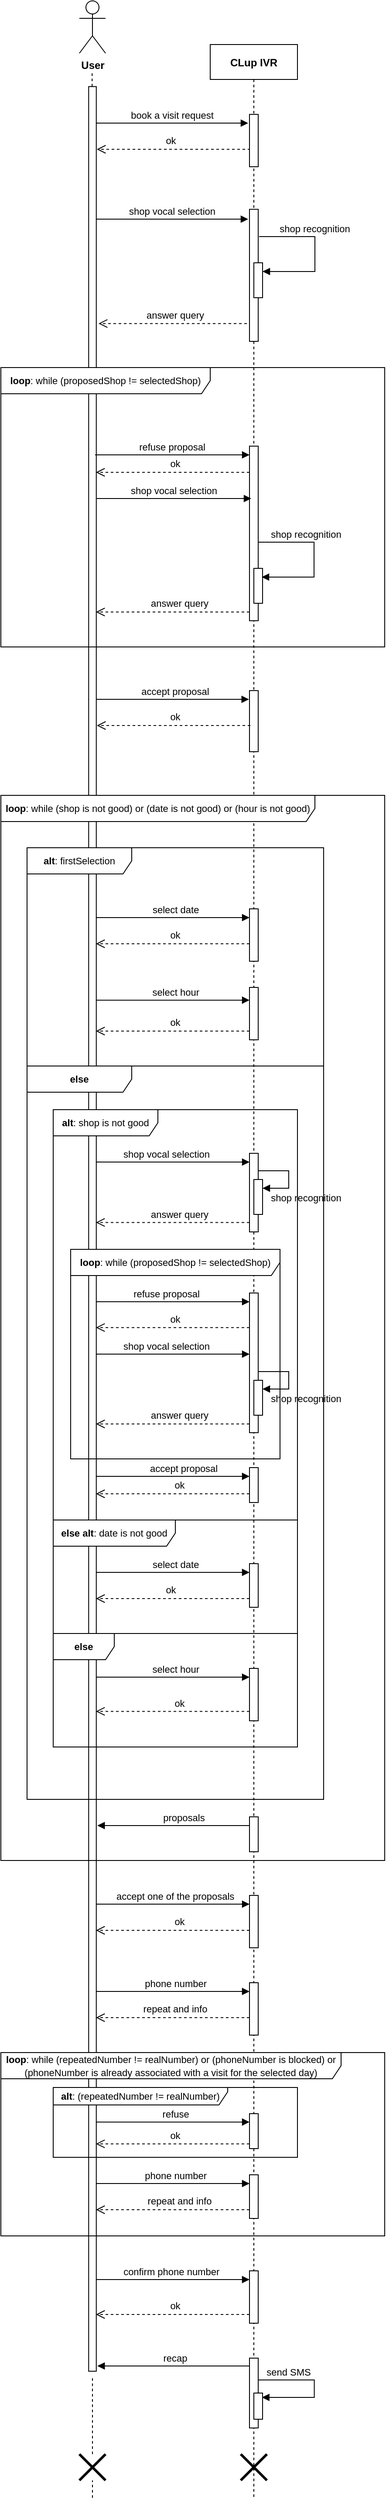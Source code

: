 <mxfile version="13.10.9" type="device"><diagram id="kgpKYQtTHZ0yAKxKKP6v" name="Page-1"><mxGraphModel dx="868" dy="448" grid="1" gridSize="10" guides="1" tooltips="1" connect="1" arrows="1" fold="1" page="1" pageScale="1" pageWidth="850" pageHeight="1100" math="0" shadow="0"><root><mxCell id="0"/><mxCell id="1" parent="0"/><mxCell id="GUYfL5m71T7qdWZlbcc0-11" value="phone number" style="verticalAlign=bottom;endArrow=block;shadow=0;strokeWidth=1;entryX=0.05;entryY=1.06;entryDx=0;entryDy=0;entryPerimeter=0;" parent="1" edge="1"><mxGeometry x="0.085" relative="1" as="geometry"><mxPoint x="160.6" y="2540" as="sourcePoint"/><mxPoint x="345" y="2540" as="targetPoint"/><Array as="points"><mxPoint x="210.6" y="2540"/><mxPoint x="290.6" y="2540"/></Array><mxPoint as="offset"/></mxGeometry></mxCell><mxCell id="Ququb4QpXIAmfGRqap23-2" value="shop vocal selection" style="verticalAlign=bottom;endArrow=block;shadow=0;strokeWidth=1;" parent="1" edge="1"><mxGeometry x="-0.073" relative="1" as="geometry"><mxPoint x="168" y="1370" as="sourcePoint"/><mxPoint x="345" y="1370" as="targetPoint"/><Array as="points"><mxPoint x="218" y="1370"/><mxPoint x="298" y="1370"/></Array><mxPoint as="offset"/></mxGeometry></mxCell><mxCell id="I4oGs3J39zlW-JhwNJGi-11" value="select hour" style="verticalAlign=bottom;endArrow=block;shadow=0;strokeWidth=1;entryX=0.05;entryY=1.06;entryDx=0;entryDy=0;entryPerimeter=0;" parent="1" edge="1"><mxGeometry x="0.085" relative="1" as="geometry"><mxPoint x="160.6" y="1184.6" as="sourcePoint"/><mxPoint x="345" y="1184.6" as="targetPoint"/><Array as="points"><mxPoint x="210.6" y="1184.6"/><mxPoint x="290.6" y="1184.6"/></Array><mxPoint as="offset"/></mxGeometry></mxCell><mxCell id="I4oGs3J39zlW-JhwNJGi-6" value="select date" style="verticalAlign=bottom;endArrow=block;shadow=0;strokeWidth=1;entryX=0.05;entryY=1.06;entryDx=0;entryDy=0;entryPerimeter=0;" parent="1" edge="1"><mxGeometry x="0.085" relative="1" as="geometry"><mxPoint x="160.6" y="1090" as="sourcePoint"/><mxPoint x="345.0" y="1090" as="targetPoint"/><Array as="points"><mxPoint x="210.6" y="1090"/><mxPoint x="290.6" y="1090"/></Array><mxPoint as="offset"/></mxGeometry></mxCell><mxCell id="kHHjRuDgRWP3fh3SXj-s-5" value="confirm phone number" style="verticalAlign=bottom;endArrow=block;shadow=0;strokeWidth=1;entryX=0.05;entryY=1.06;entryDx=0;entryDy=0;entryPerimeter=0;" parent="1" edge="1"><mxGeometry x="0.03" relative="1" as="geometry"><mxPoint x="160.6" y="2650" as="sourcePoint"/><mxPoint x="345" y="2650" as="targetPoint"/><Array as="points"><mxPoint x="210.6" y="2650"/><mxPoint x="290.6" y="2650"/></Array><mxPoint as="offset"/></mxGeometry></mxCell><mxCell id="78HqADANHhz3Iqn3kBpb-1" value="book a visit request" style="verticalAlign=bottom;endArrow=block;shadow=0;strokeWidth=1;" parent="1" edge="1"><mxGeometry x="0.018" y="1" relative="1" as="geometry"><mxPoint x="166.5" y="180" as="sourcePoint"/><mxPoint x="343.5" y="180" as="targetPoint"/><Array as="points"><mxPoint x="216.5" y="180"/><mxPoint x="296.5" y="180"/></Array><mxPoint y="1" as="offset"/></mxGeometry></mxCell><mxCell id="78HqADANHhz3Iqn3kBpb-5" value="shop vocal selection" style="verticalAlign=bottom;endArrow=block;shadow=0;strokeWidth=1;" parent="1" edge="1"><mxGeometry x="0.017" relative="1" as="geometry"><mxPoint x="166.5" y="290" as="sourcePoint"/><mxPoint x="343.5" y="290" as="targetPoint"/><Array as="points"><mxPoint x="216.5" y="290"/><mxPoint x="296.5" y="290"/></Array><mxPoint as="offset"/></mxGeometry></mxCell><mxCell id="SQl4kbF1-6tRpaSCgyE5-3" value="" style="verticalAlign=bottom;endArrow=open;dashed=1;endSize=8;shadow=0;strokeWidth=1;" parent="1" edge="1"><mxGeometry x="-0.003" y="-39" relative="1" as="geometry"><mxPoint x="172" y="409.6" as="targetPoint"/><mxPoint x="348" y="409.6" as="sourcePoint"/><Array as="points"/><mxPoint as="offset"/></mxGeometry></mxCell><mxCell id="SQl4kbF1-6tRpaSCgyE5-17" value="accept proposal" style="verticalAlign=bottom;endArrow=block;shadow=0;strokeWidth=1;entryX=0.05;entryY=1.06;entryDx=0;entryDy=0;entryPerimeter=0;" parent="1" edge="1"><mxGeometry x="0.085" relative="1" as="geometry"><mxPoint x="160" y="840" as="sourcePoint"/><mxPoint x="344.4" y="840" as="targetPoint"/><Array as="points"><mxPoint x="210" y="840"/><mxPoint x="290" y="840"/></Array><mxPoint as="offset"/></mxGeometry></mxCell><mxCell id="Ququb4QpXIAmfGRqap23-10" value="refuse proposal" style="verticalAlign=bottom;endArrow=block;shadow=0;strokeWidth=1;" parent="1" edge="1"><mxGeometry x="-0.073" relative="1" as="geometry"><mxPoint x="168" y="1530" as="sourcePoint"/><mxPoint x="345" y="1530" as="targetPoint"/><Array as="points"><mxPoint x="218" y="1530"/><mxPoint x="298" y="1530"/></Array><mxPoint as="offset"/></mxGeometry></mxCell><mxCell id="Ququb4QpXIAmfGRqap23-15" value="shop vocal selection" style="verticalAlign=bottom;endArrow=block;shadow=0;strokeWidth=1;" parent="1" edge="1"><mxGeometry x="-0.073" relative="1" as="geometry"><mxPoint x="168" y="1590" as="sourcePoint"/><mxPoint x="345" y="1590" as="targetPoint"/><Array as="points"><mxPoint x="218" y="1590"/><mxPoint x="298" y="1590"/></Array><mxPoint as="offset"/></mxGeometry></mxCell><mxCell id="Ququb4QpXIAmfGRqap23-20" value="accept proposal" style="verticalAlign=bottom;endArrow=block;shadow=0;strokeWidth=1;entryX=0.25;entryY=1;entryDx=0;entryDy=0;" parent="1" target="Ququb4QpXIAmfGRqap23-21" edge="1"><mxGeometry x="0.177" relative="1" as="geometry"><mxPoint x="162.8" y="1730" as="sourcePoint"/><mxPoint x="347.2" y="1730" as="targetPoint"/><Array as="points"><mxPoint x="212.8" y="1730"/><mxPoint x="292.8" y="1730"/></Array><mxPoint as="offset"/></mxGeometry></mxCell><mxCell id="Ququb4QpXIAmfGRqap23-25" value="select date" style="verticalAlign=bottom;endArrow=block;shadow=0;strokeWidth=1;entryX=0.05;entryY=1.06;entryDx=0;entryDy=0;entryPerimeter=0;" parent="1" edge="1"><mxGeometry x="0.085" relative="1" as="geometry"><mxPoint x="160.6" y="1840" as="sourcePoint"/><mxPoint x="345" y="1840" as="targetPoint"/><Array as="points"><mxPoint x="210.6" y="1840"/><mxPoint x="290.6" y="1840"/></Array><mxPoint as="offset"/></mxGeometry></mxCell><mxCell id="Ququb4QpXIAmfGRqap23-31" value="select hour" style="verticalAlign=bottom;endArrow=block;shadow=0;strokeWidth=1;entryX=0.05;entryY=1.06;entryDx=0;entryDy=0;entryPerimeter=0;" parent="1" edge="1"><mxGeometry x="0.085" relative="1" as="geometry"><mxPoint x="160.6" y="1960" as="sourcePoint"/><mxPoint x="345" y="1960" as="targetPoint"/><Array as="points"><mxPoint x="210.6" y="1960"/><mxPoint x="290.6" y="1960"/></Array><mxPoint as="offset"/></mxGeometry></mxCell><mxCell id="GUYfL5m71T7qdWZlbcc0-3" value="accept one of the proposals" style="verticalAlign=bottom;endArrow=block;shadow=0;strokeWidth=1;entryX=0.05;entryY=1.06;entryDx=0;entryDy=0;entryPerimeter=0;" parent="1" edge="1"><mxGeometry x="0.078" relative="1" as="geometry"><mxPoint x="160.6" y="2220" as="sourcePoint"/><mxPoint x="345" y="2220" as="targetPoint"/><Array as="points"><mxPoint x="210.6" y="2220"/><mxPoint x="290.6" y="2220"/></Array><mxPoint as="offset"/></mxGeometry></mxCell><mxCell id="SQl4kbF1-6tRpaSCgyE5-30" value="phone number" style="verticalAlign=bottom;endArrow=block;shadow=0;strokeWidth=1;entryX=0.05;entryY=1.06;entryDx=0;entryDy=0;entryPerimeter=0;" parent="1" edge="1"><mxGeometry x="0.085" relative="1" as="geometry"><mxPoint x="160.6" y="2320" as="sourcePoint"/><mxPoint x="345.0" y="2320" as="targetPoint"/><Array as="points"><mxPoint x="210.6" y="2320"/><mxPoint x="290.6" y="2320"/></Array><mxPoint as="offset"/></mxGeometry></mxCell><mxCell id="GUYfL5m71T7qdWZlbcc0-9" value="refuse" style="verticalAlign=bottom;endArrow=block;shadow=0;strokeWidth=1;entryX=0.05;entryY=1.06;entryDx=0;entryDy=0;entryPerimeter=0;" parent="1" edge="1"><mxGeometry x="0.085" relative="1" as="geometry"><mxPoint x="160.6" y="2469.6" as="sourcePoint"/><mxPoint x="345" y="2469.6" as="targetPoint"/><Array as="points"><mxPoint x="210.6" y="2469.6"/><mxPoint x="290.6" y="2469.6"/></Array><mxPoint as="offset"/></mxGeometry></mxCell><mxCell id="y93aQoIG-Nh0pldSeIrq-4" value="send SMS" style="verticalAlign=bottom;endArrow=block;shadow=0;strokeWidth=1;rounded=0;fontSize=11;" parent="1" edge="1"><mxGeometry x="-0.417" relative="1" as="geometry"><mxPoint x="345.0" y="2765" as="sourcePoint"/><mxPoint x="359.3" y="2785" as="targetPoint"/><Array as="points"><mxPoint x="419.3" y="2765"/><mxPoint x="419.3" y="2785"/><mxPoint x="369.3" y="2785"/></Array><mxPoint as="offset"/></mxGeometry></mxCell><mxCell id="78HqADANHhz3Iqn3kBpb-2" value="" style="verticalAlign=bottom;endArrow=open;dashed=1;endSize=8;shadow=0;strokeWidth=1;" parent="1" edge="1"><mxGeometry x="-0.003" y="-39" relative="1" as="geometry"><mxPoint x="170" y="210" as="targetPoint"/><mxPoint x="346" y="210" as="sourcePoint"/><Array as="points"/><mxPoint as="offset"/></mxGeometry></mxCell><mxCell id="SQl4kbF1-6tRpaSCgyE5-35" value="recap" style="verticalAlign=bottom;endArrow=block;shadow=0;strokeWidth=1;entryX=0.05;entryY=1.06;entryDx=0;entryDy=0;entryPerimeter=0;" parent="1" edge="1"><mxGeometry x="0.03" relative="1" as="geometry"><mxPoint x="355.0" y="2749" as="sourcePoint"/><mxPoint x="170.6" y="2749" as="targetPoint"/><Array as="points"><mxPoint x="300.6" y="2749"/><mxPoint x="220.6" y="2749"/></Array><mxPoint as="offset"/></mxGeometry></mxCell><mxCell id="OjuSzZQgA0Jdczm6zic6-3" value="" style="endArrow=none;dashed=1;html=1;" parent="1" edge="1"><mxGeometry width="50" height="50" relative="1" as="geometry"><mxPoint x="164.998" y="2730" as="sourcePoint"/><mxPoint x="164.6" y="120" as="targetPoint"/><Array as="points"/></mxGeometry></mxCell><mxCell id="GUYfL5m71T7qdWZlbcc0-1" value="proposals" style="verticalAlign=bottom;endArrow=block;shadow=0;strokeWidth=1;entryX=0.05;entryY=1.06;entryDx=0;entryDy=0;entryPerimeter=0;" parent="1" edge="1"><mxGeometry x="-0.078" relative="1" as="geometry"><mxPoint x="355" y="2130" as="sourcePoint"/><mxPoint x="170.6" y="2130" as="targetPoint"/><Array as="points"><mxPoint x="300.6" y="2130"/><mxPoint x="220.6" y="2130"/></Array><mxPoint as="offset"/></mxGeometry></mxCell><mxCell id="OjuSzZQgA0Jdczm6zic6-6" value="" style="rounded=0;whiteSpace=wrap;html=1;rotation=90;" parent="1" vertex="1"><mxGeometry x="-1143.41" y="1442.21" width="2616.84" height="8.75" as="geometry"/></mxCell><mxCell id="Ququb4QpXIAmfGRqap23-24" value="&lt;span style=&quot;font-size: 11px&quot;&gt;&lt;b&gt;else alt&lt;/b&gt;: date is not good&lt;/span&gt;" style="shape=umlFrame;whiteSpace=wrap;html=1;width=140;height=30;" parent="1" vertex="1"><mxGeometry x="120" y="1780" width="280" height="130" as="geometry"/></mxCell><mxCell id="3nuBFxr9cyL0pnOWT2aG-5" value="CLup IVR" style="shape=umlLifeline;perimeter=lifelinePerimeter;container=1;collapsible=0;recursiveResize=0;rounded=0;shadow=0;strokeWidth=1;fontStyle=1" parent="1" vertex="1"><mxGeometry x="300" y="90" width="100" height="2810" as="geometry"/></mxCell><mxCell id="3nuBFxr9cyL0pnOWT2aG-6" value="" style="points=[];perimeter=orthogonalPerimeter;rounded=0;shadow=0;strokeWidth=1;" parent="3nuBFxr9cyL0pnOWT2aG-5" vertex="1"><mxGeometry x="45" y="80" width="10" height="60" as="geometry"/></mxCell><mxCell id="78HqADANHhz3Iqn3kBpb-6" value="" style="rounded=0;whiteSpace=wrap;html=1;direction=south;" parent="3nuBFxr9cyL0pnOWT2aG-5" vertex="1"><mxGeometry x="45" y="188.75" width="10" height="151.25" as="geometry"/></mxCell><mxCell id="78HqADANHhz3Iqn3kBpb-7" value="" style="rounded=0;whiteSpace=wrap;html=1;direction=south;" parent="3nuBFxr9cyL0pnOWT2aG-5" vertex="1"><mxGeometry x="50" y="250" width="10" height="40" as="geometry"/></mxCell><mxCell id="SQl4kbF1-6tRpaSCgyE5-10" value="" style="rounded=0;whiteSpace=wrap;html=1;direction=south;" parent="3nuBFxr9cyL0pnOWT2aG-5" vertex="1"><mxGeometry x="45" y="460" width="10" height="200" as="geometry"/></mxCell><mxCell id="78HqADANHhz3Iqn3kBpb-17" value="" style="rounded=0;whiteSpace=wrap;html=1;direction=south;" parent="3nuBFxr9cyL0pnOWT2aG-5" vertex="1"><mxGeometry x="50" y="600" width="10" height="40" as="geometry"/></mxCell><mxCell id="SQl4kbF1-6tRpaSCgyE5-19" value="" style="points=[];perimeter=orthogonalPerimeter;rounded=0;shadow=0;strokeWidth=1;" parent="3nuBFxr9cyL0pnOWT2aG-5" vertex="1"><mxGeometry x="45" y="740" width="10" height="70" as="geometry"/></mxCell><mxCell id="I4oGs3J39zlW-JhwNJGi-10" value="" style="points=[];perimeter=orthogonalPerimeter;rounded=0;shadow=0;strokeWidth=1;" parent="3nuBFxr9cyL0pnOWT2aG-5" vertex="1"><mxGeometry x="45" y="1080" width="10" height="60" as="geometry"/></mxCell><mxCell id="Ququb4QpXIAmfGRqap23-26" value="" style="rounded=0;whiteSpace=wrap;html=1;direction=south;" parent="3nuBFxr9cyL0pnOWT2aG-5" vertex="1"><mxGeometry x="45" y="1740" width="10" height="50" as="geometry"/></mxCell><mxCell id="GUYfL5m71T7qdWZlbcc0-2" value="" style="rounded=0;whiteSpace=wrap;html=1;direction=south;" parent="3nuBFxr9cyL0pnOWT2aG-5" vertex="1"><mxGeometry x="45" y="2030" width="10" height="40" as="geometry"/></mxCell><mxCell id="GUYfL5m71T7qdWZlbcc0-4" value="" style="rounded=0;whiteSpace=wrap;html=1;direction=south;" parent="3nuBFxr9cyL0pnOWT2aG-5" vertex="1"><mxGeometry x="45" y="2120" width="10" height="60" as="geometry"/></mxCell><mxCell id="GUYfL5m71T7qdWZlbcc0-7" value="" style="rounded=0;whiteSpace=wrap;html=1;direction=south;" parent="3nuBFxr9cyL0pnOWT2aG-5" vertex="1"><mxGeometry x="45" y="2220" width="10" height="60" as="geometry"/></mxCell><mxCell id="SQl4kbF1-6tRpaSCgyE5-27" value="" style="rounded=0;whiteSpace=wrap;html=1;direction=south;" parent="3nuBFxr9cyL0pnOWT2aG-5" vertex="1"><mxGeometry x="45" y="2650" width="10" height="80" as="geometry"/></mxCell><mxCell id="SQl4kbF1-6tRpaSCgyE5-44" value="" style="rounded=0;whiteSpace=wrap;html=1;fontSize=11;direction=south;" parent="3nuBFxr9cyL0pnOWT2aG-5" vertex="1"><mxGeometry x="50" y="2690" width="10" height="30" as="geometry"/></mxCell><mxCell id="kHHjRuDgRWP3fh3SXj-s-6" value="" style="rounded=0;whiteSpace=wrap;html=1;direction=south;" parent="3nuBFxr9cyL0pnOWT2aG-5" vertex="1"><mxGeometry x="45" y="2550" width="10" height="60" as="geometry"/></mxCell><mxCell id="SQl4kbF1-6tRpaSCgyE5-37" value="" style="shape=umlDestroy;whiteSpace=wrap;html=1;strokeWidth=3;fontSize=11;" parent="3nuBFxr9cyL0pnOWT2aG-5" vertex="1"><mxGeometry x="35" y="2760" width="30" height="30" as="geometry"/></mxCell><mxCell id="I4oGs3J39zlW-JhwNJGi-5" value="&lt;font style=&quot;font-size: 11px&quot;&gt;&lt;b&gt;alt&lt;/b&gt;: firstSelection&lt;/font&gt;" style="shape=umlFrame;whiteSpace=wrap;html=1;width=120;height=30;" parent="1" vertex="1"><mxGeometry x="90" y="1010" width="340" height="250" as="geometry"/></mxCell><mxCell id="Ququb4QpXIAmfGRqap23-3" value="" style="rounded=0;whiteSpace=wrap;html=1;direction=south;" parent="1" vertex="1"><mxGeometry x="345" y="1360" width="10" height="90" as="geometry"/></mxCell><mxCell id="Ququb4QpXIAmfGRqap23-4" value="" style="rounded=0;whiteSpace=wrap;html=1;direction=south;" parent="1" vertex="1"><mxGeometry x="350" y="1390" width="10" height="40" as="geometry"/></mxCell><mxCell id="78HqADANHhz3Iqn3kBpb-12" value="&lt;font style=&quot;font-size: 11px&quot;&gt;&lt;b&gt;loop&lt;/b&gt;: while (proposedShop != selectedShop)&lt;/font&gt;" style="shape=umlFrame;whiteSpace=wrap;html=1;width=240;height=30;" parent="1" vertex="1"><mxGeometry x="60" y="460" width="440" height="320" as="geometry"/></mxCell><mxCell id="SQl4kbF1-6tRpaSCgyE5-11" value="" style="verticalAlign=bottom;endArrow=open;dashed=1;endSize=8;shadow=0;strokeWidth=1;" parent="1" edge="1"><mxGeometry x="-0.003" y="-39" relative="1" as="geometry"><mxPoint x="169" y="580" as="targetPoint"/><mxPoint x="345" y="580" as="sourcePoint"/><Array as="points"/><mxPoint as="offset"/></mxGeometry></mxCell><mxCell id="SQl4kbF1-6tRpaSCgyE5-14" value="" style="verticalAlign=bottom;endArrow=open;dashed=1;endSize=8;shadow=0;strokeWidth=1;" parent="1" edge="1"><mxGeometry x="-0.003" y="-39" relative="1" as="geometry"><mxPoint x="169" y="740" as="targetPoint"/><mxPoint x="345" y="740" as="sourcePoint"/><Array as="points"/><mxPoint as="offset"/></mxGeometry></mxCell><mxCell id="78HqADANHhz3Iqn3kBpb-15" value="shop vocal selection" style="verticalAlign=bottom;endArrow=block;shadow=0;strokeWidth=1;" parent="1" edge="1"><mxGeometry relative="1" as="geometry"><mxPoint x="170" y="610" as="sourcePoint"/><mxPoint x="347" y="610" as="targetPoint"/><Array as="points"><mxPoint x="220" y="610"/></Array><mxPoint as="offset"/></mxGeometry></mxCell><mxCell id="OjuSzZQgA0Jdczm6zic6-1" value="&lt;b&gt;User&lt;/b&gt;" style="shape=umlActor;verticalLabelPosition=bottom;verticalAlign=top;html=1;outlineConnect=0;" parent="1" vertex="1"><mxGeometry x="150" y="40" width="30" height="60" as="geometry"/></mxCell><mxCell id="78HqADANHhz3Iqn3kBpb-8" value="shop recognition" style="verticalAlign=bottom;endArrow=block;shadow=0;strokeWidth=1;rounded=0;" parent="1" edge="1"><mxGeometry x="-0.22" relative="1" as="geometry"><mxPoint x="356" y="310" as="sourcePoint"/><mxPoint x="360" y="350" as="targetPoint"/><Array as="points"><mxPoint x="420" y="310"/><mxPoint x="420" y="350"/><mxPoint x="370" y="350"/></Array><mxPoint as="offset"/></mxGeometry></mxCell><mxCell id="SQl4kbF1-6tRpaSCgyE5-5" value="&lt;span style=&quot;font-size: 11px&quot;&gt;answer query&lt;/span&gt;" style="text;html=1;strokeColor=none;fillColor=none;align=center;verticalAlign=middle;whiteSpace=wrap;rounded=0;fontSize=11;" parent="1" vertex="1"><mxGeometry x="225" y="390" width="70" height="20" as="geometry"/></mxCell><mxCell id="SQl4kbF1-6tRpaSCgyE5-15" value="&lt;span style=&quot;font-size: 11px&quot;&gt;answer query&lt;/span&gt;" style="text;html=1;strokeColor=none;fillColor=none;align=center;verticalAlign=middle;whiteSpace=wrap;rounded=0;fontSize=11;" parent="1" vertex="1"><mxGeometry x="230" y="720" width="70" height="20" as="geometry"/></mxCell><mxCell id="SQl4kbF1-6tRpaSCgyE5-20" value="" style="verticalAlign=bottom;endArrow=open;dashed=1;endSize=8;shadow=0;strokeWidth=1;" parent="1" edge="1"><mxGeometry x="-0.003" y="-39" relative="1" as="geometry"><mxPoint x="170" y="870" as="targetPoint"/><mxPoint x="346" y="870" as="sourcePoint"/><Array as="points"/><mxPoint as="offset"/></mxGeometry></mxCell><mxCell id="SQl4kbF1-6tRpaSCgyE5-29" value="" style="verticalAlign=bottom;endArrow=open;dashed=1;endSize=8;shadow=0;strokeWidth=1;" parent="1" edge="1"><mxGeometry x="-0.003" y="-39" relative="1" as="geometry"><mxPoint x="169" y="2494.6" as="targetPoint"/><mxPoint x="345" y="2494.6" as="sourcePoint"/><Array as="points"/><mxPoint as="offset"/></mxGeometry></mxCell><mxCell id="SQl4kbF1-6tRpaSCgyE5-31" value="" style="verticalAlign=bottom;endArrow=open;dashed=1;endSize=8;shadow=0;strokeWidth=1;" parent="1" edge="1"><mxGeometry x="-0.003" y="-39" relative="1" as="geometry"><mxPoint x="169" y="2350" as="targetPoint"/><mxPoint x="345" y="2350" as="sourcePoint"/><Array as="points"/><mxPoint as="offset"/></mxGeometry></mxCell><mxCell id="SQl4kbF1-6tRpaSCgyE5-32" value="repeat and info" style="text;html=1;strokeColor=none;fillColor=none;align=center;verticalAlign=middle;whiteSpace=wrap;rounded=0;fontSize=11;" parent="1" vertex="1"><mxGeometry x="205" y="2320" width="110" height="40" as="geometry"/></mxCell><mxCell id="SQl4kbF1-6tRpaSCgyE5-46" value="ok" style="text;html=1;strokeColor=none;fillColor=none;align=center;verticalAlign=middle;whiteSpace=wrap;rounded=0;fontSize=11;" parent="1" vertex="1"><mxGeometry x="240" y="830" width="40" height="60" as="geometry"/></mxCell><mxCell id="SQl4kbF1-6tRpaSCgyE5-48" value="ok" style="text;html=1;strokeColor=none;fillColor=none;align=center;verticalAlign=middle;whiteSpace=wrap;rounded=0;fontSize=11;" parent="1" vertex="1"><mxGeometry x="240" y="550" width="40" height="40" as="geometry"/></mxCell><mxCell id="SQl4kbF1-6tRpaSCgyE5-49" value="ok" style="text;html=1;strokeColor=none;fillColor=none;align=center;verticalAlign=middle;whiteSpace=wrap;rounded=0;fontSize=11;" parent="1" vertex="1"><mxGeometry x="235" y="190" width="40" height="20" as="geometry"/></mxCell><mxCell id="SQl4kbF1-6tRpaSCgyE5-50" value="ok" style="text;html=1;strokeColor=none;fillColor=none;align=center;verticalAlign=middle;whiteSpace=wrap;rounded=0;fontSize=11;" parent="1" vertex="1"><mxGeometry x="240" y="2450" width="40" height="70" as="geometry"/></mxCell><mxCell id="I4oGs3J39zlW-JhwNJGi-7" value="" style="points=[];perimeter=orthogonalPerimeter;rounded=0;shadow=0;strokeWidth=1;" parent="1" vertex="1"><mxGeometry x="345" y="1080" width="10" height="60" as="geometry"/></mxCell><mxCell id="I4oGs3J39zlW-JhwNJGi-8" value="" style="verticalAlign=bottom;endArrow=open;dashed=1;endSize=8;shadow=0;strokeWidth=1;" parent="1" edge="1"><mxGeometry x="-0.003" y="-39" relative="1" as="geometry"><mxPoint x="169" y="1120" as="targetPoint"/><mxPoint x="345" y="1120" as="sourcePoint"/><Array as="points"/><mxPoint as="offset"/></mxGeometry></mxCell><mxCell id="I4oGs3J39zlW-JhwNJGi-9" value="ok" style="text;html=1;strokeColor=none;fillColor=none;align=center;verticalAlign=middle;whiteSpace=wrap;rounded=0;fontSize=11;" parent="1" vertex="1"><mxGeometry x="240" y="1100" width="40" height="20" as="geometry"/></mxCell><mxCell id="I4oGs3J39zlW-JhwNJGi-12" value="" style="verticalAlign=bottom;endArrow=open;dashed=1;endSize=8;shadow=0;strokeWidth=1;" parent="1" edge="1"><mxGeometry x="-0.003" y="-39" relative="1" as="geometry"><mxPoint x="169" y="1220" as="targetPoint"/><mxPoint x="345" y="1220" as="sourcePoint"/><Array as="points"/><mxPoint as="offset"/></mxGeometry></mxCell><mxCell id="I4oGs3J39zlW-JhwNJGi-13" value="ok" style="text;html=1;strokeColor=none;fillColor=none;align=center;verticalAlign=middle;whiteSpace=wrap;rounded=0;fontSize=11;" parent="1" vertex="1"><mxGeometry x="240" y="1200" width="40" height="20" as="geometry"/></mxCell><mxCell id="Ququb4QpXIAmfGRqap23-5" value="shop recognition" style="verticalAlign=bottom;endArrow=block;shadow=0;strokeWidth=1;rounded=0;entryX=0.25;entryY=0;entryDx=0;entryDy=0;" parent="1" target="Ququb4QpXIAmfGRqap23-4" edge="1"><mxGeometry x="0.294" y="28" relative="1" as="geometry"><mxPoint x="355" y="1380" as="sourcePoint"/><mxPoint x="359" y="1420" as="targetPoint"/><Array as="points"><mxPoint x="390" y="1380"/><mxPoint x="390" y="1400"/><mxPoint x="369" y="1400"/></Array><mxPoint x="20" y="-8" as="offset"/></mxGeometry></mxCell><mxCell id="Ququb4QpXIAmfGRqap23-7" value="" style="verticalAlign=bottom;endArrow=open;dashed=1;endSize=8;shadow=0;strokeWidth=1;" parent="1" edge="1"><mxGeometry x="-0.003" y="-39" relative="1" as="geometry"><mxPoint x="169" y="1439.2" as="targetPoint"/><mxPoint x="345" y="1439.2" as="sourcePoint"/><Array as="points"/><mxPoint as="offset"/></mxGeometry></mxCell><mxCell id="Ququb4QpXIAmfGRqap23-8" value="answer query" style="text;html=1;strokeColor=none;fillColor=none;align=center;verticalAlign=middle;whiteSpace=wrap;rounded=0;fontSize=11;" parent="1" vertex="1"><mxGeometry x="225" y="1420" width="80" height="20" as="geometry"/></mxCell><mxCell id="Ququb4QpXIAmfGRqap23-11" value="" style="verticalAlign=bottom;endArrow=open;dashed=1;endSize=8;shadow=0;strokeWidth=1;" parent="1" edge="1"><mxGeometry x="-0.003" y="-39" relative="1" as="geometry"><mxPoint x="169" y="1559.6" as="targetPoint"/><mxPoint x="345" y="1559.6" as="sourcePoint"/><Array as="points"/><mxPoint as="offset"/></mxGeometry></mxCell><mxCell id="Ququb4QpXIAmfGRqap23-12" value="" style="rounded=0;whiteSpace=wrap;html=1;direction=south;" parent="1" vertex="1"><mxGeometry x="345" y="1520" width="10" height="160" as="geometry"/></mxCell><mxCell id="Ququb4QpXIAmfGRqap23-13" value="ok" style="text;html=1;strokeColor=none;fillColor=none;align=center;verticalAlign=middle;whiteSpace=wrap;rounded=0;fontSize=11;" parent="1" vertex="1"><mxGeometry x="240" y="1540" width="40" height="20" as="geometry"/></mxCell><mxCell id="Ququb4QpXIAmfGRqap23-16" value="shop recognition" style="verticalAlign=bottom;endArrow=block;shadow=0;strokeWidth=1;rounded=0;entryX=0.25;entryY=0;entryDx=0;entryDy=0;" parent="1" edge="1"><mxGeometry x="0.294" y="28" relative="1" as="geometry"><mxPoint x="355" y="1610" as="sourcePoint"/><mxPoint x="360" y="1630" as="targetPoint"/><Array as="points"><mxPoint x="390" y="1610"/><mxPoint x="390" y="1630"/><mxPoint x="369" y="1630"/></Array><mxPoint x="20" y="-8" as="offset"/></mxGeometry></mxCell><mxCell id="Ququb4QpXIAmfGRqap23-17" value="" style="rounded=0;whiteSpace=wrap;html=1;direction=south;" parent="1" vertex="1"><mxGeometry x="350" y="1620" width="10" height="40" as="geometry"/></mxCell><mxCell id="Ququb4QpXIAmfGRqap23-18" value="" style="verticalAlign=bottom;endArrow=open;dashed=1;endSize=8;shadow=0;strokeWidth=1;" parent="1" edge="1"><mxGeometry x="-0.003" y="-39" relative="1" as="geometry"><mxPoint x="169" y="1670" as="targetPoint"/><mxPoint x="345" y="1670" as="sourcePoint"/><Array as="points"/><mxPoint as="offset"/></mxGeometry></mxCell><mxCell id="Ququb4QpXIAmfGRqap23-19" value="answer query" style="text;html=1;strokeColor=none;fillColor=none;align=center;verticalAlign=middle;whiteSpace=wrap;rounded=0;fontSize=11;" parent="1" vertex="1"><mxGeometry x="225" y="1650" width="80" height="20" as="geometry"/></mxCell><mxCell id="Ququb4QpXIAmfGRqap23-21" value="" style="rounded=0;whiteSpace=wrap;html=1;direction=south;" parent="1" vertex="1"><mxGeometry x="345" y="1720" width="10" height="40" as="geometry"/></mxCell><mxCell id="Ququb4QpXIAmfGRqap23-22" value="" style="verticalAlign=bottom;endArrow=open;dashed=1;endSize=8;shadow=0;strokeWidth=1;" parent="1" edge="1"><mxGeometry x="-0.003" y="-39" relative="1" as="geometry"><mxPoint x="169" y="1750" as="targetPoint"/><mxPoint x="345" y="1750" as="sourcePoint"/><Array as="points"/><mxPoint as="offset"/></mxGeometry></mxCell><mxCell id="Ququb4QpXIAmfGRqap23-23" value="ok" style="text;html=1;strokeColor=none;fillColor=none;align=center;verticalAlign=middle;whiteSpace=wrap;rounded=0;fontSize=11;" parent="1" vertex="1"><mxGeometry x="245" y="1720" width="40" height="40" as="geometry"/></mxCell><mxCell id="Ququb4QpXIAmfGRqap23-27" value="" style="verticalAlign=bottom;endArrow=open;dashed=1;endSize=8;shadow=0;strokeWidth=1;" parent="1" edge="1"><mxGeometry x="-0.003" y="-39" relative="1" as="geometry"><mxPoint x="169" y="1870" as="targetPoint"/><mxPoint x="345" y="1870" as="sourcePoint"/><Array as="points"/><mxPoint as="offset"/></mxGeometry></mxCell><mxCell id="Ququb4QpXIAmfGRqap23-29" value="&lt;font style=&quot;font-size: 11px&quot;&gt;ok&lt;/font&gt;" style="text;html=1;strokeColor=none;fillColor=none;align=center;verticalAlign=middle;whiteSpace=wrap;rounded=0;fontSize=11;" parent="1" vertex="1"><mxGeometry x="235" y="1850" width="40" height="20" as="geometry"/></mxCell><mxCell id="Ququb4QpXIAmfGRqap23-30" value="&lt;span style=&quot;font-size: 11px&quot;&gt;&lt;b&gt;else&lt;/b&gt;&lt;/span&gt;" style="shape=umlFrame;whiteSpace=wrap;html=1;width=70;height=30;" parent="1" vertex="1"><mxGeometry x="120" y="1910" width="280" height="130" as="geometry"/></mxCell><mxCell id="Ququb4QpXIAmfGRqap23-33" value="" style="rounded=0;whiteSpace=wrap;html=1;direction=south;" parent="1" vertex="1"><mxGeometry x="345" y="1950" width="10" height="60" as="geometry"/></mxCell><mxCell id="Ququb4QpXIAmfGRqap23-34" value="" style="verticalAlign=bottom;endArrow=open;dashed=1;endSize=8;shadow=0;strokeWidth=1;" parent="1" edge="1"><mxGeometry x="-0.003" y="-39" relative="1" as="geometry"><mxPoint x="169" y="1999.2" as="targetPoint"/><mxPoint x="345" y="1999.2" as="sourcePoint"/><Array as="points"/><mxPoint as="offset"/></mxGeometry></mxCell><mxCell id="Ququb4QpXIAmfGRqap23-35" value="&lt;font style=&quot;font-size: 11px&quot;&gt;ok&lt;/font&gt;" style="text;html=1;strokeColor=none;fillColor=none;align=center;verticalAlign=middle;whiteSpace=wrap;rounded=0;fontSize=11;" parent="1" vertex="1"><mxGeometry x="245" y="1980" width="40" height="20" as="geometry"/></mxCell><mxCell id="GUYfL5m71T7qdWZlbcc0-5" value="" style="verticalAlign=bottom;endArrow=open;dashed=1;endSize=8;shadow=0;strokeWidth=1;" parent="1" edge="1"><mxGeometry x="-0.003" y="-39" relative="1" as="geometry"><mxPoint x="169" y="2250" as="targetPoint"/><mxPoint x="345" y="2250" as="sourcePoint"/><Array as="points"/><mxPoint as="offset"/></mxGeometry></mxCell><mxCell id="GUYfL5m71T7qdWZlbcc0-6" value="&lt;font style=&quot;font-size: 11px&quot;&gt;ok&lt;/font&gt;" style="text;html=1;strokeColor=none;fillColor=none;align=center;verticalAlign=middle;whiteSpace=wrap;rounded=0;fontSize=11;" parent="1" vertex="1"><mxGeometry x="245" y="2230" width="40" height="20" as="geometry"/></mxCell><mxCell id="GUYfL5m71T7qdWZlbcc0-10" value="" style="rounded=0;whiteSpace=wrap;html=1;direction=south;" parent="1" vertex="1"><mxGeometry x="345" y="2530" width="10" height="50" as="geometry"/></mxCell><mxCell id="GUYfL5m71T7qdWZlbcc0-12" value="" style="verticalAlign=bottom;endArrow=open;dashed=1;endSize=8;shadow=0;strokeWidth=1;" parent="1" edge="1"><mxGeometry x="-0.003" y="-39" relative="1" as="geometry"><mxPoint x="169" y="2570" as="targetPoint"/><mxPoint x="345" y="2570" as="sourcePoint"/><Array as="points"/><mxPoint as="offset"/></mxGeometry></mxCell><mxCell id="GUYfL5m71T7qdWZlbcc0-13" value="repeat and info" style="text;html=1;strokeColor=none;fillColor=none;align=center;verticalAlign=middle;whiteSpace=wrap;rounded=0;fontSize=11;" parent="1" vertex="1"><mxGeometry x="210" y="2550" width="110" height="20" as="geometry"/></mxCell><mxCell id="y93aQoIG-Nh0pldSeIrq-1" value="" style="endArrow=none;dashed=1;html=1;" parent="1" source="kHHjRuDgRWP3fh3SXj-s-9" edge="1"><mxGeometry width="50" height="50" relative="1" as="geometry"><mxPoint x="165" y="2900" as="sourcePoint"/><mxPoint x="165" y="2760" as="targetPoint"/><Array as="points"/></mxGeometry></mxCell><mxCell id="Ququb4QpXIAmfGRqap23-9" value="&lt;font style=&quot;font-size: 11px&quot;&gt;&lt;b&gt;loop&lt;/b&gt;: while (proposedShop != selectedShop)&lt;/font&gt;" style="shape=umlFrame;whiteSpace=wrap;html=1;width=240;height=30;" parent="1" vertex="1"><mxGeometry x="140" y="1470" width="240" height="240" as="geometry"/></mxCell><mxCell id="y93aQoIG-Nh0pldSeIrq-5" value="refuse proposal" style="verticalAlign=bottom;endArrow=block;shadow=0;strokeWidth=1;" parent="1" edge="1"><mxGeometry relative="1" as="geometry"><mxPoint x="168" y="560" as="sourcePoint"/><mxPoint x="345" y="560" as="targetPoint"/><Array as="points"><mxPoint x="218" y="560"/></Array><mxPoint as="offset"/></mxGeometry></mxCell><mxCell id="y93aQoIG-Nh0pldSeIrq-6" value="shop recognition" style="verticalAlign=bottom;endArrow=block;shadow=0;strokeWidth=1;rounded=0;" parent="1" edge="1"><mxGeometry x="-0.329" relative="1" as="geometry"><mxPoint x="355" y="660" as="sourcePoint"/><mxPoint x="359" y="700" as="targetPoint"/><Array as="points"><mxPoint x="419" y="660"/><mxPoint x="419" y="700"/><mxPoint x="369" y="700"/></Array><mxPoint as="offset"/></mxGeometry></mxCell><mxCell id="kHHjRuDgRWP3fh3SXj-s-3" value="" style="rounded=0;whiteSpace=wrap;html=1;direction=south;" parent="1" vertex="1"><mxGeometry x="345" y="2460" width="10" height="40" as="geometry"/></mxCell><mxCell id="kHHjRuDgRWP3fh3SXj-s-1" value="&lt;font style=&quot;font-size: 11px&quot;&gt;&lt;b&gt;alt&lt;/b&gt;: (repeatedNumber != realNumber)&lt;/font&gt;" style="shape=umlFrame;whiteSpace=wrap;html=1;width=200;height=20;" parent="1" vertex="1"><mxGeometry x="120" y="2430" width="280" height="80" as="geometry"/></mxCell><mxCell id="kHHjRuDgRWP3fh3SXj-s-7" value="" style="verticalAlign=bottom;endArrow=open;dashed=1;endSize=8;shadow=0;strokeWidth=1;" parent="1" edge="1"><mxGeometry x="-0.003" y="-39" relative="1" as="geometry"><mxPoint x="169" y="2690" as="targetPoint"/><mxPoint x="345" y="2690" as="sourcePoint"/><Array as="points"/><mxPoint as="offset"/></mxGeometry></mxCell><mxCell id="kHHjRuDgRWP3fh3SXj-s-8" value="&lt;font style=&quot;font-size: 11px&quot;&gt;ok&lt;/font&gt;" style="text;html=1;strokeColor=none;fillColor=none;align=center;verticalAlign=middle;whiteSpace=wrap;rounded=0;" parent="1" vertex="1"><mxGeometry x="240" y="2670" width="40" height="20" as="geometry"/></mxCell><mxCell id="kHHjRuDgRWP3fh3SXj-s-9" value="" style="shape=umlDestroy;whiteSpace=wrap;html=1;strokeWidth=3;fontSize=11;" parent="1" vertex="1"><mxGeometry x="150" y="2850" width="30" height="30" as="geometry"/></mxCell><mxCell id="kHHjRuDgRWP3fh3SXj-s-10" value="" style="endArrow=none;dashed=1;html=1;" parent="1" target="kHHjRuDgRWP3fh3SXj-s-9" edge="1"><mxGeometry width="50" height="50" relative="1" as="geometry"><mxPoint x="165" y="2900" as="sourcePoint"/><mxPoint x="165" y="2760" as="targetPoint"/><Array as="points"/></mxGeometry></mxCell><mxCell id="I4oGs3J39zlW-JhwNJGi-15" value="&lt;span style=&quot;font-size: 11px&quot;&gt;&lt;b&gt;alt&lt;/b&gt;: shop is not good&lt;/span&gt;" style="shape=umlFrame;whiteSpace=wrap;html=1;width=120;height=30;" parent="1" vertex="1"><mxGeometry x="120" y="1310" width="280" height="470" as="geometry"/></mxCell><mxCell id="I4oGs3J39zlW-JhwNJGi-14" value="&lt;span style=&quot;font-size: 11px&quot;&gt;&lt;b&gt;else&lt;/b&gt;&lt;/span&gt;" style="shape=umlFrame;whiteSpace=wrap;html=1;width=120;height=30;" parent="1" vertex="1"><mxGeometry x="90" y="1260" width="340" height="840" as="geometry"/></mxCell><mxCell id="I4oGs3J39zlW-JhwNJGi-4" value="&lt;font style=&quot;font-size: 11px&quot;&gt;&lt;b&gt;loop&lt;/b&gt;: while (shop is not good) or (date is not good) or (hour is not good)&lt;/font&gt;" style="shape=umlFrame;whiteSpace=wrap;html=1;width=360;height=30;" parent="1" vertex="1"><mxGeometry x="60" y="950" width="440" height="1220" as="geometry"/></mxCell><mxCell id="SQl4kbF1-6tRpaSCgyE5-25" value="&lt;font style=&quot;font-size: 11px&quot;&gt;&lt;b&gt;loop&lt;/b&gt;: while (repeatedNumber != realNumber) or (phoneNumber is blocked) or (phoneNumber is already associated with a visit for the selected day)&lt;/font&gt;" style="shape=umlFrame;whiteSpace=wrap;html=1;width=390;height=30;" parent="1" vertex="1"><mxGeometry x="60" y="2390" width="440" height="210" as="geometry"/></mxCell></root></mxGraphModel></diagram></mxfile>